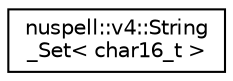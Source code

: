 digraph "Graphical Class Hierarchy"
{
 // LATEX_PDF_SIZE
  edge [fontname="Helvetica",fontsize="10",labelfontname="Helvetica",labelfontsize="10"];
  node [fontname="Helvetica",fontsize="10",shape=record];
  rankdir="LR";
  Node0 [label="nuspell::v4::String\l_Set\< char16_t \>",height=0.2,width=0.4,color="black", fillcolor="white", style="filled",URL="$classnuspell_1_1v4_1_1_string___set.html",tooltip=" "];
}
